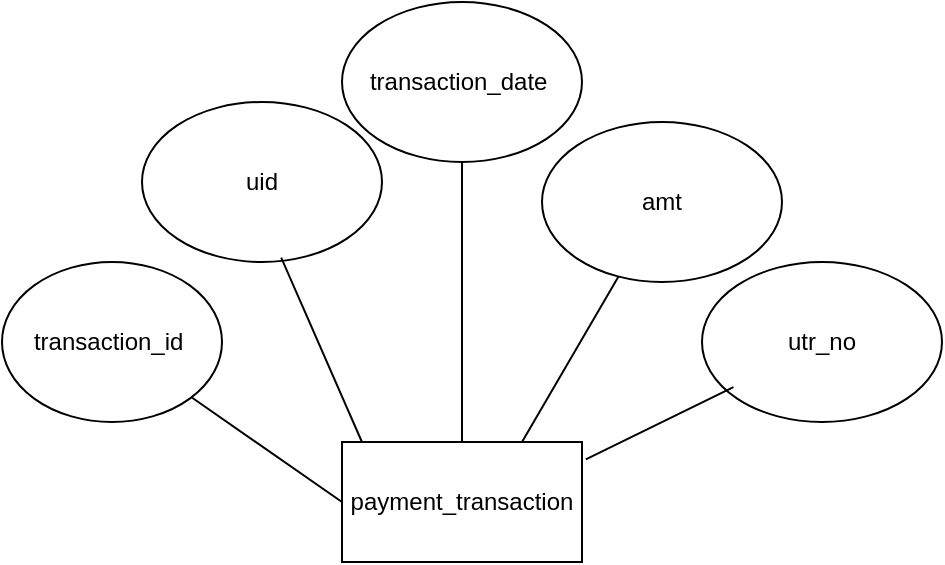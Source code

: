 <mxfile version="25.0.3">
  <diagram id="R2lEEEUBdFMjLlhIrx00" name="Page-1">
    <mxGraphModel dx="913" dy="484" grid="1" gridSize="10" guides="1" tooltips="1" connect="1" arrows="1" fold="1" page="1" pageScale="1" pageWidth="850" pageHeight="1100" math="0" shadow="0" extFonts="Permanent Marker^https://fonts.googleapis.com/css?family=Permanent+Marker">
      <root>
        <mxCell id="0" />
        <mxCell id="1" parent="0" />
        <mxCell id="p7NFYzMcLs3akUocbzwU-1" value="payment_transaction" style="rounded=0;whiteSpace=wrap;html=1;" vertex="1" parent="1">
          <mxGeometry x="380" y="220" width="120" height="60" as="geometry" />
        </mxCell>
        <mxCell id="p7NFYzMcLs3akUocbzwU-2" value="transaction_id&amp;nbsp;" style="ellipse;whiteSpace=wrap;html=1;" vertex="1" parent="1">
          <mxGeometry x="210" y="130" width="110" height="80" as="geometry" />
        </mxCell>
        <mxCell id="p7NFYzMcLs3akUocbzwU-3" value="uid" style="ellipse;whiteSpace=wrap;html=1;" vertex="1" parent="1">
          <mxGeometry x="280" y="50" width="120" height="80" as="geometry" />
        </mxCell>
        <mxCell id="p7NFYzMcLs3akUocbzwU-4" value="transaction_date&amp;nbsp;" style="ellipse;whiteSpace=wrap;html=1;" vertex="1" parent="1">
          <mxGeometry x="380" width="120" height="80" as="geometry" />
        </mxCell>
        <mxCell id="p7NFYzMcLs3akUocbzwU-5" value="amt" style="ellipse;whiteSpace=wrap;html=1;" vertex="1" parent="1">
          <mxGeometry x="480" y="60" width="120" height="80" as="geometry" />
        </mxCell>
        <mxCell id="p7NFYzMcLs3akUocbzwU-6" value="utr_no" style="ellipse;whiteSpace=wrap;html=1;" vertex="1" parent="1">
          <mxGeometry x="560" y="130" width="120" height="80" as="geometry" />
        </mxCell>
        <mxCell id="p7NFYzMcLs3akUocbzwU-7" value="" style="endArrow=none;html=1;rounded=0;entryX=0;entryY=0.5;entryDx=0;entryDy=0;" edge="1" parent="1" source="p7NFYzMcLs3akUocbzwU-2" target="p7NFYzMcLs3akUocbzwU-1">
          <mxGeometry width="50" height="50" relative="1" as="geometry">
            <mxPoint x="300" y="280" as="sourcePoint" />
            <mxPoint x="350" y="230" as="targetPoint" />
          </mxGeometry>
        </mxCell>
        <mxCell id="p7NFYzMcLs3akUocbzwU-11" value="" style="endArrow=none;html=1;rounded=0;entryX=0.58;entryY=0.973;entryDx=0;entryDy=0;entryPerimeter=0;exitX=0.083;exitY=0;exitDx=0;exitDy=0;exitPerimeter=0;" edge="1" parent="1" source="p7NFYzMcLs3akUocbzwU-1" target="p7NFYzMcLs3akUocbzwU-3">
          <mxGeometry width="50" height="50" relative="1" as="geometry">
            <mxPoint x="300" y="280" as="sourcePoint" />
            <mxPoint x="350" y="230" as="targetPoint" />
          </mxGeometry>
        </mxCell>
        <mxCell id="p7NFYzMcLs3akUocbzwU-12" value="" style="endArrow=none;html=1;rounded=0;" edge="1" parent="1" target="p7NFYzMcLs3akUocbzwU-4">
          <mxGeometry width="50" height="50" relative="1" as="geometry">
            <mxPoint x="440" y="220" as="sourcePoint" />
            <mxPoint x="360" y="138" as="targetPoint" />
          </mxGeometry>
        </mxCell>
        <mxCell id="p7NFYzMcLs3akUocbzwU-13" value="" style="endArrow=none;html=1;rounded=0;exitX=0.75;exitY=0;exitDx=0;exitDy=0;" edge="1" parent="1" source="p7NFYzMcLs3akUocbzwU-1" target="p7NFYzMcLs3akUocbzwU-5">
          <mxGeometry width="50" height="50" relative="1" as="geometry">
            <mxPoint x="480" y="210" as="sourcePoint" />
            <mxPoint x="370" y="148" as="targetPoint" />
          </mxGeometry>
        </mxCell>
        <mxCell id="p7NFYzMcLs3akUocbzwU-14" value="" style="endArrow=none;html=1;rounded=0;entryX=0.131;entryY=0.782;entryDx=0;entryDy=0;entryPerimeter=0;exitX=1.016;exitY=0.145;exitDx=0;exitDy=0;exitPerimeter=0;" edge="1" parent="1" source="p7NFYzMcLs3akUocbzwU-1" target="p7NFYzMcLs3akUocbzwU-6">
          <mxGeometry width="50" height="50" relative="1" as="geometry">
            <mxPoint x="420" y="250" as="sourcePoint" />
            <mxPoint x="380" y="158" as="targetPoint" />
          </mxGeometry>
        </mxCell>
      </root>
    </mxGraphModel>
  </diagram>
</mxfile>
